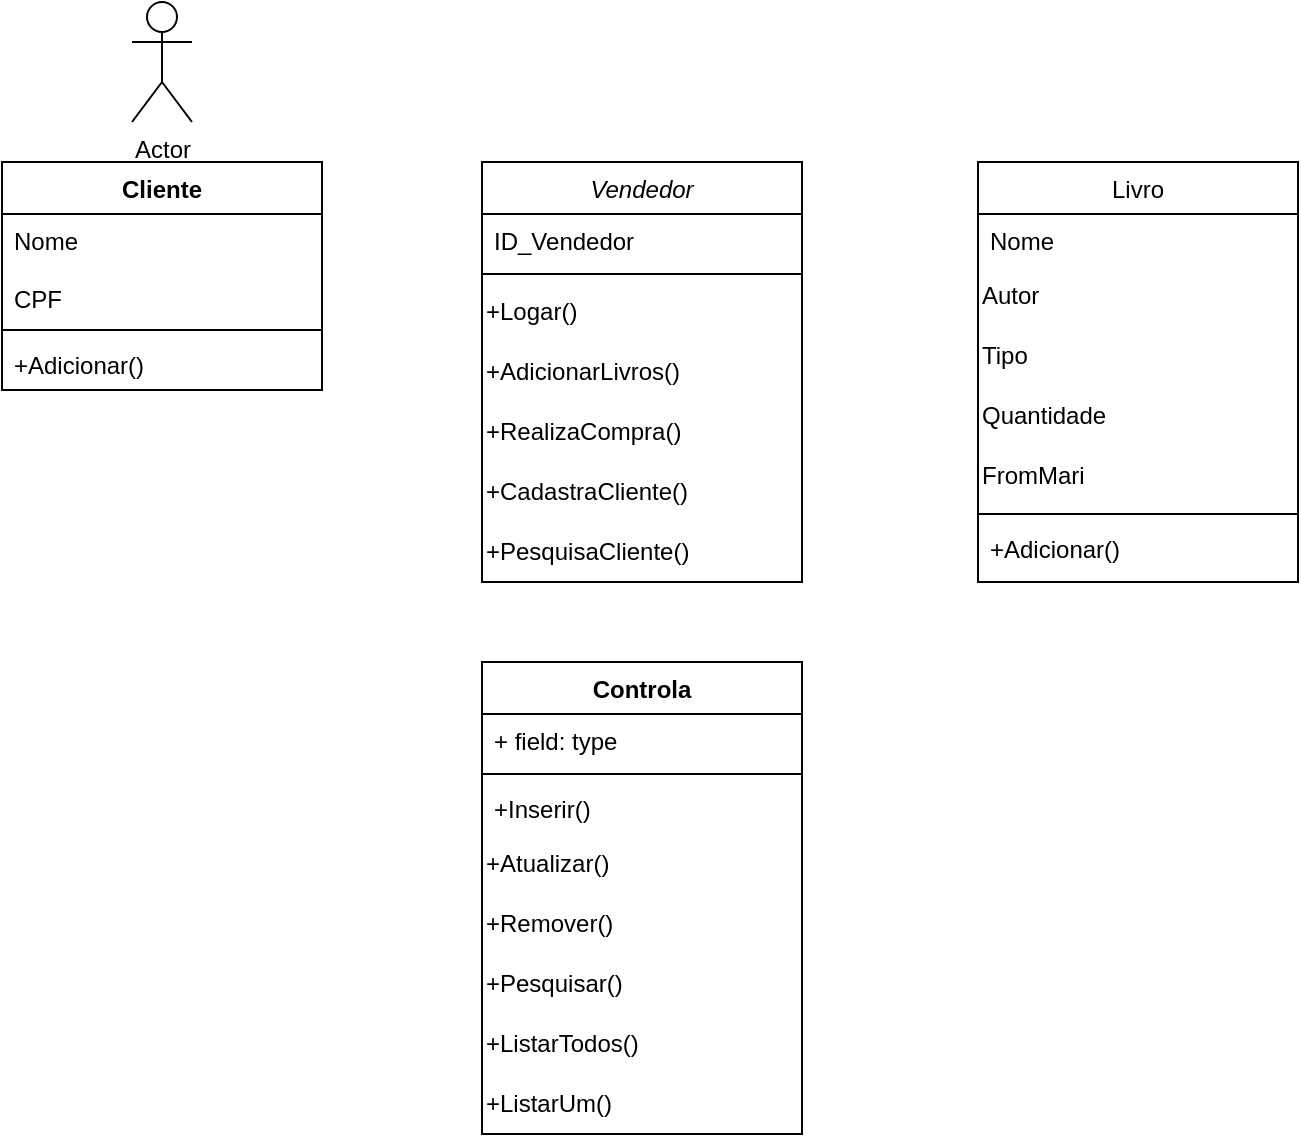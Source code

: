 <mxfile version="24.0.1" type="github">
  <diagram id="C5RBs43oDa-KdzZeNtuy" name="Page-1">
    <mxGraphModel dx="1154" dy="564" grid="1" gridSize="10" guides="1" tooltips="1" connect="1" arrows="1" fold="1" page="1" pageScale="1" pageWidth="827" pageHeight="1169" math="0" shadow="0">
      <root>
        <mxCell id="WIyWlLk6GJQsqaUBKTNV-0" />
        <mxCell id="WIyWlLk6GJQsqaUBKTNV-1" parent="WIyWlLk6GJQsqaUBKTNV-0" />
        <mxCell id="zkfFHV4jXpPFQw0GAbJ--0" value="Vendedor" style="swimlane;fontStyle=2;align=center;verticalAlign=top;childLayout=stackLayout;horizontal=1;startSize=26;horizontalStack=0;resizeParent=1;resizeLast=0;collapsible=1;marginBottom=0;rounded=0;shadow=0;strokeWidth=1;" parent="WIyWlLk6GJQsqaUBKTNV-1" vertex="1">
          <mxGeometry x="260" y="120" width="160" height="210" as="geometry">
            <mxRectangle x="230" y="140" width="160" height="26" as="alternateBounds" />
          </mxGeometry>
        </mxCell>
        <mxCell id="zkfFHV4jXpPFQw0GAbJ--1" value="ID_Vendedor" style="text;align=left;verticalAlign=top;spacingLeft=4;spacingRight=4;overflow=hidden;rotatable=0;points=[[0,0.5],[1,0.5]];portConstraint=eastwest;" parent="zkfFHV4jXpPFQw0GAbJ--0" vertex="1">
          <mxGeometry y="26" width="160" height="26" as="geometry" />
        </mxCell>
        <mxCell id="zkfFHV4jXpPFQw0GAbJ--4" value="" style="line;html=1;strokeWidth=1;align=left;verticalAlign=middle;spacingTop=-1;spacingLeft=3;spacingRight=3;rotatable=0;labelPosition=right;points=[];portConstraint=eastwest;" parent="zkfFHV4jXpPFQw0GAbJ--0" vertex="1">
          <mxGeometry y="52" width="160" height="8" as="geometry" />
        </mxCell>
        <mxCell id="5as5_PsOEitrogNu9ph4-9" value="&lt;div align=&quot;left&quot;&gt;+Logar()&lt;/div&gt;" style="text;html=1;align=left;verticalAlign=middle;resizable=0;points=[];autosize=1;strokeColor=none;fillColor=none;" vertex="1" parent="zkfFHV4jXpPFQw0GAbJ--0">
          <mxGeometry y="60" width="160" height="30" as="geometry" />
        </mxCell>
        <mxCell id="5as5_PsOEitrogNu9ph4-10" value="+AdicionarLivros()" style="text;html=1;align=left;verticalAlign=middle;resizable=0;points=[];autosize=1;strokeColor=none;fillColor=none;" vertex="1" parent="zkfFHV4jXpPFQw0GAbJ--0">
          <mxGeometry y="90" width="160" height="30" as="geometry" />
        </mxCell>
        <mxCell id="5as5_PsOEitrogNu9ph4-11" value="+RealizaCompra()" style="text;html=1;align=left;verticalAlign=middle;resizable=0;points=[];autosize=1;strokeColor=none;fillColor=none;" vertex="1" parent="zkfFHV4jXpPFQw0GAbJ--0">
          <mxGeometry y="120" width="160" height="30" as="geometry" />
        </mxCell>
        <mxCell id="5as5_PsOEitrogNu9ph4-12" value="+CadastraCliente()" style="text;html=1;align=left;verticalAlign=middle;resizable=0;points=[];autosize=1;strokeColor=none;fillColor=none;" vertex="1" parent="zkfFHV4jXpPFQw0GAbJ--0">
          <mxGeometry y="150" width="160" height="30" as="geometry" />
        </mxCell>
        <mxCell id="5as5_PsOEitrogNu9ph4-13" value="+PesquisaCliente()" style="text;html=1;align=left;verticalAlign=middle;resizable=0;points=[];autosize=1;strokeColor=none;fillColor=none;" vertex="1" parent="zkfFHV4jXpPFQw0GAbJ--0">
          <mxGeometry y="180" width="160" height="30" as="geometry" />
        </mxCell>
        <mxCell id="zkfFHV4jXpPFQw0GAbJ--17" value="Livro" style="swimlane;fontStyle=0;align=center;verticalAlign=top;childLayout=stackLayout;horizontal=1;startSize=26;horizontalStack=0;resizeParent=1;resizeLast=0;collapsible=1;marginBottom=0;rounded=0;shadow=0;strokeWidth=1;" parent="WIyWlLk6GJQsqaUBKTNV-1" vertex="1">
          <mxGeometry x="508" y="120" width="160" height="210" as="geometry">
            <mxRectangle x="550" y="140" width="160" height="26" as="alternateBounds" />
          </mxGeometry>
        </mxCell>
        <mxCell id="zkfFHV4jXpPFQw0GAbJ--18" value="Nome" style="text;align=left;verticalAlign=top;spacingLeft=4;spacingRight=4;overflow=hidden;rotatable=0;points=[[0,0.5],[1,0.5]];portConstraint=eastwest;" parent="zkfFHV4jXpPFQw0GAbJ--17" vertex="1">
          <mxGeometry y="26" width="160" height="26" as="geometry" />
        </mxCell>
        <mxCell id="q0_GGzaw8S1Le7V9AiM2-17" value="Autor" style="text;html=1;align=left;verticalAlign=middle;resizable=0;points=[];autosize=1;strokeColor=none;fillColor=none;" vertex="1" parent="zkfFHV4jXpPFQw0GAbJ--17">
          <mxGeometry y="52" width="160" height="30" as="geometry" />
        </mxCell>
        <mxCell id="q0_GGzaw8S1Le7V9AiM2-18" value="&lt;div align=&quot;left&quot;&gt;Tipo&lt;/div&gt;" style="text;html=1;align=left;verticalAlign=middle;resizable=0;points=[];autosize=1;strokeColor=none;fillColor=none;" vertex="1" parent="zkfFHV4jXpPFQw0GAbJ--17">
          <mxGeometry y="82" width="160" height="30" as="geometry" />
        </mxCell>
        <mxCell id="q0_GGzaw8S1Le7V9AiM2-19" value="Quantidade" style="text;html=1;align=left;verticalAlign=middle;resizable=0;points=[];autosize=1;strokeColor=none;fillColor=none;" vertex="1" parent="zkfFHV4jXpPFQw0GAbJ--17">
          <mxGeometry y="112" width="160" height="30" as="geometry" />
        </mxCell>
        <mxCell id="q0_GGzaw8S1Le7V9AiM2-20" value="FromMari" style="text;html=1;align=left;verticalAlign=middle;resizable=0;points=[];autosize=1;strokeColor=none;fillColor=none;" vertex="1" parent="zkfFHV4jXpPFQw0GAbJ--17">
          <mxGeometry y="142" width="160" height="30" as="geometry" />
        </mxCell>
        <mxCell id="zkfFHV4jXpPFQw0GAbJ--23" value="" style="line;html=1;strokeWidth=1;align=left;verticalAlign=middle;spacingTop=-1;spacingLeft=3;spacingRight=3;rotatable=0;labelPosition=right;points=[];portConstraint=eastwest;" parent="zkfFHV4jXpPFQw0GAbJ--17" vertex="1">
          <mxGeometry y="172" width="160" height="8" as="geometry" />
        </mxCell>
        <mxCell id="5as5_PsOEitrogNu9ph4-1" value="+Adicionar()" style="text;align=left;verticalAlign=top;spacingLeft=4;spacingRight=4;overflow=hidden;rotatable=0;points=[[0,0.5],[1,0.5]];portConstraint=eastwest;" parent="zkfFHV4jXpPFQw0GAbJ--17" vertex="1">
          <mxGeometry y="180" width="160" height="30" as="geometry" />
        </mxCell>
        <mxCell id="q0_GGzaw8S1Le7V9AiM2-4" value="Controla" style="swimlane;fontStyle=1;align=center;verticalAlign=top;childLayout=stackLayout;horizontal=1;startSize=26;horizontalStack=0;resizeParent=1;resizeParentMax=0;resizeLast=0;collapsible=1;marginBottom=0;whiteSpace=wrap;html=1;" vertex="1" parent="WIyWlLk6GJQsqaUBKTNV-1">
          <mxGeometry x="260" y="370" width="160" height="236" as="geometry" />
        </mxCell>
        <mxCell id="q0_GGzaw8S1Le7V9AiM2-5" value="+ field: type" style="text;strokeColor=none;fillColor=none;align=left;verticalAlign=top;spacingLeft=4;spacingRight=4;overflow=hidden;rotatable=0;points=[[0,0.5],[1,0.5]];portConstraint=eastwest;whiteSpace=wrap;html=1;" vertex="1" parent="q0_GGzaw8S1Le7V9AiM2-4">
          <mxGeometry y="26" width="160" height="26" as="geometry" />
        </mxCell>
        <mxCell id="q0_GGzaw8S1Le7V9AiM2-6" value="" style="line;strokeWidth=1;fillColor=none;align=left;verticalAlign=middle;spacingTop=-1;spacingLeft=3;spacingRight=3;rotatable=0;labelPosition=right;points=[];portConstraint=eastwest;strokeColor=inherit;" vertex="1" parent="q0_GGzaw8S1Le7V9AiM2-4">
          <mxGeometry y="52" width="160" height="8" as="geometry" />
        </mxCell>
        <mxCell id="q0_GGzaw8S1Le7V9AiM2-7" value="+Inserir()" style="text;strokeColor=none;fillColor=none;align=left;verticalAlign=top;spacingLeft=4;spacingRight=4;overflow=hidden;rotatable=0;points=[[0,0.5],[1,0.5]];portConstraint=eastwest;whiteSpace=wrap;html=1;" vertex="1" parent="q0_GGzaw8S1Le7V9AiM2-4">
          <mxGeometry y="60" width="160" height="26" as="geometry" />
        </mxCell>
        <mxCell id="q0_GGzaw8S1Le7V9AiM2-8" value="+Atualizar()" style="text;html=1;align=left;verticalAlign=middle;resizable=0;points=[];autosize=1;strokeColor=none;fillColor=none;" vertex="1" parent="q0_GGzaw8S1Le7V9AiM2-4">
          <mxGeometry y="86" width="160" height="30" as="geometry" />
        </mxCell>
        <mxCell id="q0_GGzaw8S1Le7V9AiM2-10" value="+Remover()" style="text;html=1;align=left;verticalAlign=middle;resizable=0;points=[];autosize=1;strokeColor=none;fillColor=none;" vertex="1" parent="q0_GGzaw8S1Le7V9AiM2-4">
          <mxGeometry y="116" width="160" height="30" as="geometry" />
        </mxCell>
        <mxCell id="q0_GGzaw8S1Le7V9AiM2-9" value="+Pesquisar()" style="text;html=1;align=left;verticalAlign=middle;resizable=0;points=[];autosize=1;strokeColor=none;fillColor=none;" vertex="1" parent="q0_GGzaw8S1Le7V9AiM2-4">
          <mxGeometry y="146" width="160" height="30" as="geometry" />
        </mxCell>
        <mxCell id="q0_GGzaw8S1Le7V9AiM2-11" value="&lt;div align=&quot;left&quot;&gt;+ListarTodos()&lt;br&gt;&lt;/div&gt;" style="text;html=1;align=left;verticalAlign=middle;resizable=0;points=[];autosize=1;strokeColor=none;fillColor=none;" vertex="1" parent="q0_GGzaw8S1Le7V9AiM2-4">
          <mxGeometry y="176" width="160" height="30" as="geometry" />
        </mxCell>
        <mxCell id="q0_GGzaw8S1Le7V9AiM2-12" value="+ListarUm()" style="text;html=1;align=left;verticalAlign=middle;resizable=0;points=[];autosize=1;strokeColor=none;fillColor=none;" vertex="1" parent="q0_GGzaw8S1Le7V9AiM2-4">
          <mxGeometry y="206" width="160" height="30" as="geometry" />
        </mxCell>
        <mxCell id="zO5-gemIBGxygTYU7Dtz-0" value="Cliente" style="swimlane;fontStyle=1;align=center;verticalAlign=top;childLayout=stackLayout;horizontal=1;startSize=26;horizontalStack=0;resizeParent=1;resizeParentMax=0;resizeLast=0;collapsible=1;marginBottom=0;whiteSpace=wrap;html=1;" vertex="1" parent="WIyWlLk6GJQsqaUBKTNV-1">
          <mxGeometry x="20" y="120" width="160" height="114" as="geometry" />
        </mxCell>
        <mxCell id="zO5-gemIBGxygTYU7Dtz-1" value="Nome&lt;div&gt;&lt;br&gt;&lt;div&gt;CPF&lt;/div&gt;&lt;/div&gt;&lt;div&gt;&lt;br&gt;&lt;/div&gt;" style="text;strokeColor=none;fillColor=none;align=left;verticalAlign=top;spacingLeft=4;spacingRight=4;overflow=hidden;rotatable=0;points=[[0,0.5],[1,0.5]];portConstraint=eastwest;whiteSpace=wrap;html=1;" vertex="1" parent="zO5-gemIBGxygTYU7Dtz-0">
          <mxGeometry y="26" width="160" height="54" as="geometry" />
        </mxCell>
        <mxCell id="zO5-gemIBGxygTYU7Dtz-2" value="" style="line;strokeWidth=1;fillColor=none;align=left;verticalAlign=middle;spacingTop=-1;spacingLeft=3;spacingRight=3;rotatable=0;labelPosition=right;points=[];portConstraint=eastwest;strokeColor=inherit;" vertex="1" parent="zO5-gemIBGxygTYU7Dtz-0">
          <mxGeometry y="80" width="160" height="8" as="geometry" />
        </mxCell>
        <mxCell id="zO5-gemIBGxygTYU7Dtz-3" value="+Adicionar()" style="text;strokeColor=none;fillColor=none;align=left;verticalAlign=top;spacingLeft=4;spacingRight=4;overflow=hidden;rotatable=0;points=[[0,0.5],[1,0.5]];portConstraint=eastwest;whiteSpace=wrap;html=1;" vertex="1" parent="zO5-gemIBGxygTYU7Dtz-0">
          <mxGeometry y="88" width="160" height="26" as="geometry" />
        </mxCell>
        <mxCell id="zO5-gemIBGxygTYU7Dtz-5" value="Actor" style="shape=umlActor;verticalLabelPosition=bottom;verticalAlign=top;html=1;" vertex="1" parent="WIyWlLk6GJQsqaUBKTNV-1">
          <mxGeometry x="85" y="40" width="30" height="60" as="geometry" />
        </mxCell>
      </root>
    </mxGraphModel>
  </diagram>
</mxfile>
